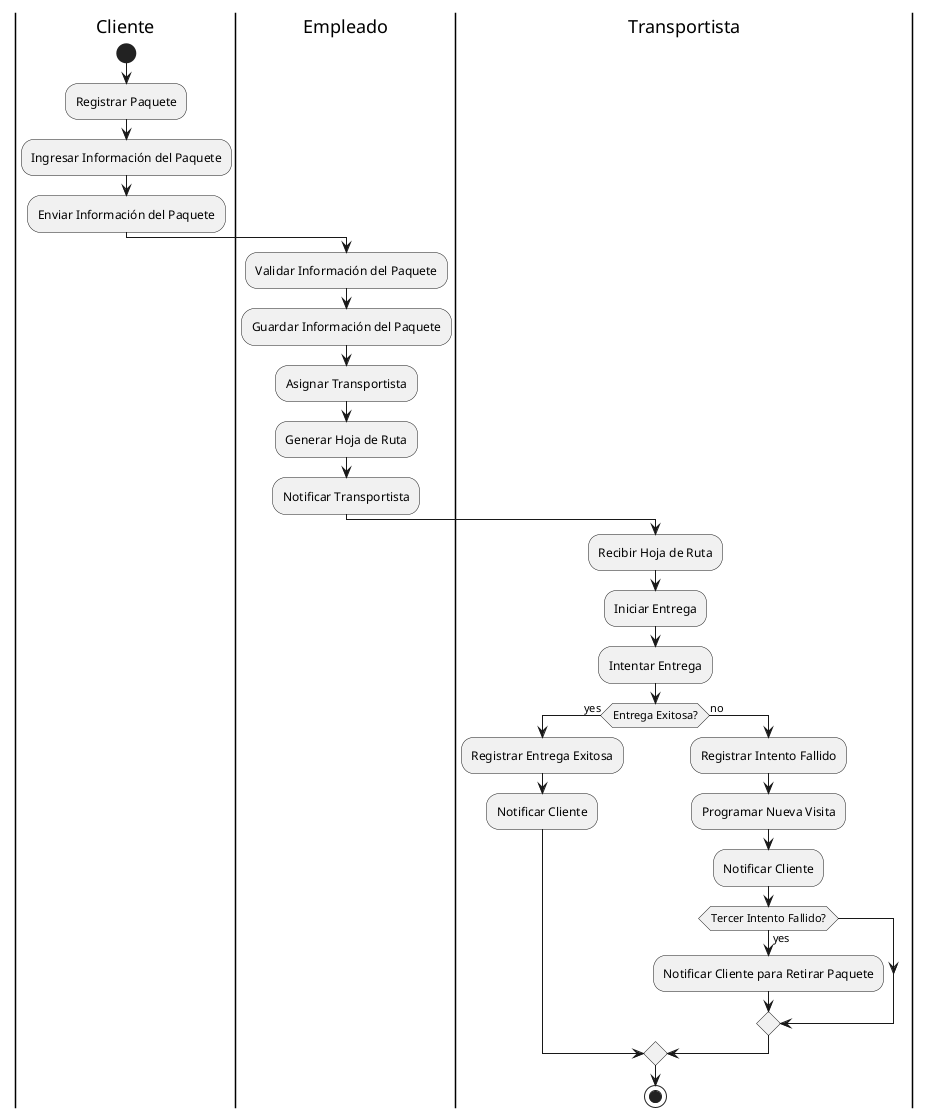 @startuml
|Cliente|
start
:Registrar Paquete;
:Ingresar Información del Paquete;
:Enviar Información del Paquete;

|Empleado|
:Validar Información del Paquete;
:Guardar Información del Paquete;
:Asignar Transportista;
:Generar Hoja de Ruta;
:Notificar Transportista;

|Transportista|
:Recibir Hoja de Ruta;
:Iniciar Entrega;
:Intentar Entrega;

if (Entrega Exitosa?) then (yes)
    :Registrar Entrega Exitosa;
    :Notificar Cliente;
else (no)
    :Registrar Intento Fallido;
    :Programar Nueva Visita;
    :Notificar Cliente;
    if (Tercer Intento Fallido?) then (yes)
        :Notificar Cliente para Retirar Paquete;
    endif
endif

stop
@enduml
